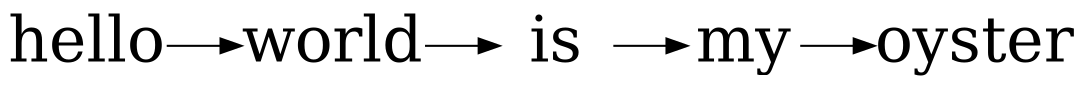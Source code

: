 digraph world {
	graph [rankdir=LR]
	node [margin=0 shape=plaintext]
	world [label=world fontsize=30]
	"hello-bwd-hello" [label=hello fontsize=30]
	"hello-bwd-hello" -> world
	"is-fwd-is" [label=is fontsize=30]
	"my-fwd-is-my" [label=my fontsize=30]
	"oyster-fwd-is-my-oyster" [label=oyster fontsize=30]
	"my-fwd-is-my" -> "oyster-fwd-is-my-oyster"
	"is-fwd-is" -> "my-fwd-is-my"
	world -> "is-fwd-is"
}
